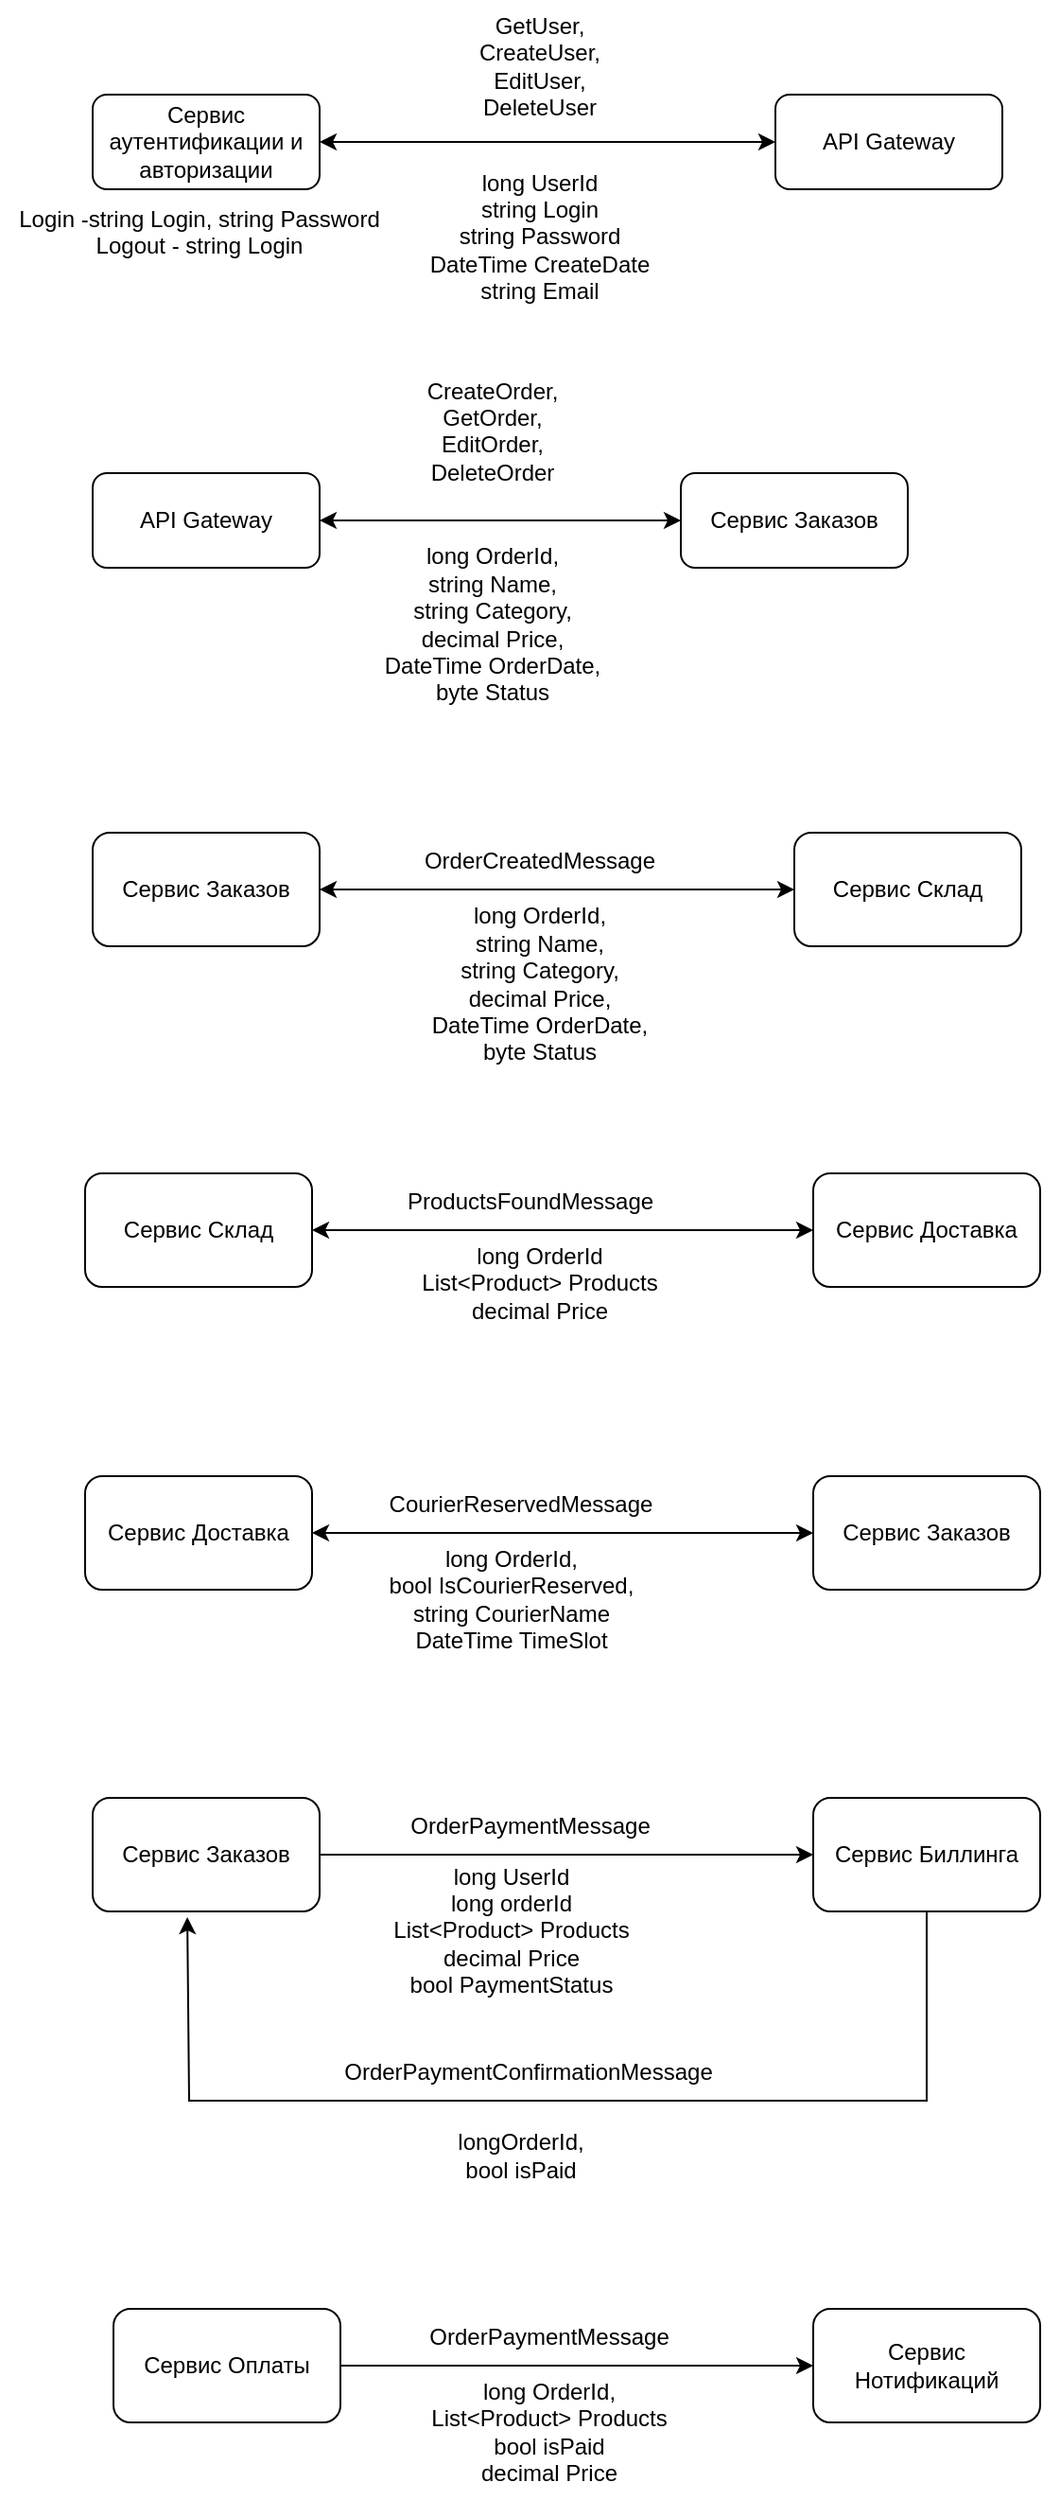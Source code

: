 <mxfile version="24.5.5" type="github">
  <diagram id="C5RBs43oDa-KdzZeNtuy" name="Page-1">
    <mxGraphModel dx="1434" dy="746" grid="1" gridSize="10" guides="1" tooltips="1" connect="1" arrows="1" fold="1" page="1" pageScale="1" pageWidth="827" pageHeight="1169" math="0" shadow="0">
      <root>
        <mxCell id="WIyWlLk6GJQsqaUBKTNV-0" />
        <mxCell id="WIyWlLk6GJQsqaUBKTNV-1" parent="WIyWlLk6GJQsqaUBKTNV-0" />
        <mxCell id="vXif_3IN8qVI8ytzE40H-0" value="API Gateway" style="rounded=1;whiteSpace=wrap;html=1;fontSize=12;glass=0;strokeWidth=1;shadow=0;" vertex="1" parent="WIyWlLk6GJQsqaUBKTNV-1">
          <mxGeometry x="440" y="100" width="120" height="50" as="geometry" />
        </mxCell>
        <mxCell id="vXif_3IN8qVI8ytzE40H-1" value="Сервис аутентификации и авторизации" style="rounded=1;whiteSpace=wrap;html=1;fontSize=12;glass=0;strokeWidth=1;shadow=0;" vertex="1" parent="WIyWlLk6GJQsqaUBKTNV-1">
          <mxGeometry x="79" y="100" width="120" height="50" as="geometry" />
        </mxCell>
        <mxCell id="vXif_3IN8qVI8ytzE40H-2" value="" style="endArrow=classic;startArrow=classic;html=1;rounded=0;exitX=1;exitY=0.5;exitDx=0;exitDy=0;entryX=0;entryY=0.5;entryDx=0;entryDy=0;" edge="1" parent="WIyWlLk6GJQsqaUBKTNV-1" source="vXif_3IN8qVI8ytzE40H-1" target="vXif_3IN8qVI8ytzE40H-0">
          <mxGeometry width="50" height="50" relative="1" as="geometry">
            <mxPoint x="390" y="210" as="sourcePoint" />
            <mxPoint x="440" y="160" as="targetPoint" />
          </mxGeometry>
        </mxCell>
        <mxCell id="vXif_3IN8qVI8ytzE40H-3" value="GetUser,&lt;div&gt;CreateUser,&lt;/div&gt;&lt;div&gt;EditUser,&lt;/div&gt;&lt;div&gt;DeleteUser&lt;/div&gt;" style="text;html=1;align=center;verticalAlign=middle;resizable=0;points=[];autosize=1;strokeColor=none;fillColor=none;" vertex="1" parent="WIyWlLk6GJQsqaUBKTNV-1">
          <mxGeometry x="270" y="50" width="90" height="70" as="geometry" />
        </mxCell>
        <mxCell id="vXif_3IN8qVI8ytzE40H-4" value="long UserId&lt;div&gt;string Login&lt;/div&gt;&lt;div&gt;string Password&lt;/div&gt;&lt;div&gt;DateTime CreateDate&lt;/div&gt;&lt;div&gt;string Email&lt;/div&gt;" style="text;html=1;align=center;verticalAlign=middle;resizable=0;points=[];autosize=1;strokeColor=none;fillColor=none;" vertex="1" parent="WIyWlLk6GJQsqaUBKTNV-1">
          <mxGeometry x="245" y="130" width="140" height="90" as="geometry" />
        </mxCell>
        <mxCell id="vXif_3IN8qVI8ytzE40H-5" value="Login -string Login, string Password&lt;div&gt;Logout - string Login&lt;br&gt;&lt;div&gt;&lt;br&gt;&lt;/div&gt;&lt;/div&gt;" style="text;html=1;align=center;verticalAlign=middle;resizable=0;points=[];autosize=1;strokeColor=none;fillColor=none;" vertex="1" parent="WIyWlLk6GJQsqaUBKTNV-1">
          <mxGeometry x="30" y="150" width="210" height="60" as="geometry" />
        </mxCell>
        <mxCell id="vXif_3IN8qVI8ytzE40H-6" value="API Gateway" style="rounded=1;whiteSpace=wrap;html=1;fontSize=12;glass=0;strokeWidth=1;shadow=0;" vertex="1" parent="WIyWlLk6GJQsqaUBKTNV-1">
          <mxGeometry x="79" y="300" width="120" height="50" as="geometry" />
        </mxCell>
        <mxCell id="vXif_3IN8qVI8ytzE40H-7" value="Сервис Заказов" style="rounded=1;whiteSpace=wrap;html=1;fontSize=12;glass=0;strokeWidth=1;shadow=0;" vertex="1" parent="WIyWlLk6GJQsqaUBKTNV-1">
          <mxGeometry x="390" y="300" width="120" height="50" as="geometry" />
        </mxCell>
        <mxCell id="vXif_3IN8qVI8ytzE40H-9" value="" style="endArrow=classic;startArrow=classic;html=1;rounded=0;exitX=1;exitY=0.5;exitDx=0;exitDy=0;entryX=0;entryY=0.5;entryDx=0;entryDy=0;" edge="1" parent="WIyWlLk6GJQsqaUBKTNV-1" source="vXif_3IN8qVI8ytzE40H-6" target="vXif_3IN8qVI8ytzE40H-7">
          <mxGeometry width="50" height="50" relative="1" as="geometry">
            <mxPoint x="210" y="310" as="sourcePoint" />
            <mxPoint x="260" y="260" as="targetPoint" />
          </mxGeometry>
        </mxCell>
        <mxCell id="vXif_3IN8qVI8ytzE40H-10" value="CreateOrder,&lt;div&gt;GetOrder,&lt;br&gt;&lt;div&gt;EditOrder,&lt;/div&gt;&lt;div&gt;DeleteOrder&lt;/div&gt;&lt;div&gt;&lt;br&gt;&lt;/div&gt;&lt;/div&gt;" style="text;html=1;align=center;verticalAlign=middle;resizable=0;points=[];autosize=1;strokeColor=none;fillColor=none;" vertex="1" parent="WIyWlLk6GJQsqaUBKTNV-1">
          <mxGeometry x="245" y="240" width="90" height="90" as="geometry" />
        </mxCell>
        <mxCell id="vXif_3IN8qVI8ytzE40H-11" value="long OrderId,&lt;div&gt;string Name,&lt;/div&gt;&lt;div&gt;string Category,&lt;/div&gt;&lt;div&gt;decimal Price,&lt;/div&gt;&lt;div&gt;DateTime OrderDate,&lt;/div&gt;&lt;div&gt;byte Status&lt;/div&gt;" style="text;html=1;align=center;verticalAlign=middle;resizable=0;points=[];autosize=1;strokeColor=none;fillColor=none;" vertex="1" parent="WIyWlLk6GJQsqaUBKTNV-1">
          <mxGeometry x="220" y="330" width="140" height="100" as="geometry" />
        </mxCell>
        <mxCell id="vXif_3IN8qVI8ytzE40H-12" value="Сервис Заказов" style="rounded=1;whiteSpace=wrap;html=1;fontSize=12;glass=0;strokeWidth=1;shadow=0;" vertex="1" parent="WIyWlLk6GJQsqaUBKTNV-1">
          <mxGeometry x="79" y="490" width="120" height="60" as="geometry" />
        </mxCell>
        <mxCell id="vXif_3IN8qVI8ytzE40H-13" value="Сервис Склад" style="rounded=1;whiteSpace=wrap;html=1;fontSize=12;glass=0;strokeWidth=1;shadow=0;" vertex="1" parent="WIyWlLk6GJQsqaUBKTNV-1">
          <mxGeometry x="450" y="490" width="120" height="60" as="geometry" />
        </mxCell>
        <mxCell id="vXif_3IN8qVI8ytzE40H-14" value="" style="endArrow=classic;startArrow=classic;html=1;rounded=0;exitX=1;exitY=0.5;exitDx=0;exitDy=0;entryX=0;entryY=0.5;entryDx=0;entryDy=0;" edge="1" parent="WIyWlLk6GJQsqaUBKTNV-1" source="vXif_3IN8qVI8ytzE40H-12" target="vXif_3IN8qVI8ytzE40H-13">
          <mxGeometry width="50" height="50" relative="1" as="geometry">
            <mxPoint x="210" y="510" as="sourcePoint" />
            <mxPoint x="260" y="460" as="targetPoint" />
          </mxGeometry>
        </mxCell>
        <mxCell id="vXif_3IN8qVI8ytzE40H-15" value="OrderCreatedMessage" style="text;html=1;align=center;verticalAlign=middle;resizable=0;points=[];autosize=1;strokeColor=none;fillColor=none;" vertex="1" parent="WIyWlLk6GJQsqaUBKTNV-1">
          <mxGeometry x="240" y="490" width="150" height="30" as="geometry" />
        </mxCell>
        <mxCell id="vXif_3IN8qVI8ytzE40H-16" value="long OrderId,&lt;div&gt;string Name,&lt;/div&gt;&lt;div&gt;string Category,&lt;/div&gt;&lt;div&gt;decimal Price,&lt;/div&gt;&lt;div&gt;DateTime OrderDate,&lt;/div&gt;&lt;div&gt;byte Status&lt;/div&gt;" style="text;html=1;align=center;verticalAlign=middle;resizable=0;points=[];autosize=1;strokeColor=none;fillColor=none;" vertex="1" parent="WIyWlLk6GJQsqaUBKTNV-1">
          <mxGeometry x="245" y="520" width="140" height="100" as="geometry" />
        </mxCell>
        <mxCell id="vXif_3IN8qVI8ytzE40H-17" value="Сервис Склад" style="rounded=1;whiteSpace=wrap;html=1;fontSize=12;glass=0;strokeWidth=1;shadow=0;" vertex="1" parent="WIyWlLk6GJQsqaUBKTNV-1">
          <mxGeometry x="75" y="670" width="120" height="60" as="geometry" />
        </mxCell>
        <mxCell id="vXif_3IN8qVI8ytzE40H-18" value="Сервис Доставка" style="rounded=1;whiteSpace=wrap;html=1;fontSize=12;glass=0;strokeWidth=1;shadow=0;" vertex="1" parent="WIyWlLk6GJQsqaUBKTNV-1">
          <mxGeometry x="460" y="670" width="120" height="60" as="geometry" />
        </mxCell>
        <mxCell id="vXif_3IN8qVI8ytzE40H-19" value="" style="endArrow=classic;startArrow=classic;html=1;rounded=0;entryX=0;entryY=0.5;entryDx=0;entryDy=0;exitX=1;exitY=0.5;exitDx=0;exitDy=0;" edge="1" parent="WIyWlLk6GJQsqaUBKTNV-1" source="vXif_3IN8qVI8ytzE40H-17" target="vXif_3IN8qVI8ytzE40H-18">
          <mxGeometry width="50" height="50" relative="1" as="geometry">
            <mxPoint x="200" y="700" as="sourcePoint" />
            <mxPoint x="460" y="530" as="targetPoint" />
          </mxGeometry>
        </mxCell>
        <mxCell id="vXif_3IN8qVI8ytzE40H-20" value="ProductsFoundMessage" style="text;html=1;align=center;verticalAlign=middle;resizable=0;points=[];autosize=1;strokeColor=none;fillColor=none;" vertex="1" parent="WIyWlLk6GJQsqaUBKTNV-1">
          <mxGeometry x="235" y="670" width="150" height="30" as="geometry" />
        </mxCell>
        <mxCell id="vXif_3IN8qVI8ytzE40H-21" value="&lt;div&gt;long OrderId&lt;/div&gt;List&amp;lt;Product&amp;gt; Products&lt;div&gt;decimal Price&lt;/div&gt;&lt;div&gt;&lt;br&gt;&lt;/div&gt;" style="text;html=1;align=center;verticalAlign=middle;resizable=0;points=[];autosize=1;strokeColor=none;fillColor=none;" vertex="1" parent="WIyWlLk6GJQsqaUBKTNV-1">
          <mxGeometry x="240" y="700" width="150" height="70" as="geometry" />
        </mxCell>
        <mxCell id="vXif_3IN8qVI8ytzE40H-22" value="Сервис Доставка" style="rounded=1;whiteSpace=wrap;html=1;fontSize=12;glass=0;strokeWidth=1;shadow=0;" vertex="1" parent="WIyWlLk6GJQsqaUBKTNV-1">
          <mxGeometry x="75" y="830" width="120" height="60" as="geometry" />
        </mxCell>
        <mxCell id="vXif_3IN8qVI8ytzE40H-23" value="Сервис Заказов" style="rounded=1;whiteSpace=wrap;html=1;fontSize=12;glass=0;strokeWidth=1;shadow=0;" vertex="1" parent="WIyWlLk6GJQsqaUBKTNV-1">
          <mxGeometry x="460" y="830" width="120" height="60" as="geometry" />
        </mxCell>
        <mxCell id="vXif_3IN8qVI8ytzE40H-24" value="" style="endArrow=classic;startArrow=classic;html=1;rounded=0;entryX=0;entryY=0.5;entryDx=0;entryDy=0;exitX=1;exitY=0.5;exitDx=0;exitDy=0;" edge="1" parent="WIyWlLk6GJQsqaUBKTNV-1" source="vXif_3IN8qVI8ytzE40H-22" target="vXif_3IN8qVI8ytzE40H-23">
          <mxGeometry width="50" height="50" relative="1" as="geometry">
            <mxPoint x="205" y="780" as="sourcePoint" />
            <mxPoint x="460" y="780" as="targetPoint" />
          </mxGeometry>
        </mxCell>
        <mxCell id="vXif_3IN8qVI8ytzE40H-25" value="CourierReservedMessage" style="text;html=1;align=center;verticalAlign=middle;resizable=0;points=[];autosize=1;strokeColor=none;fillColor=none;" vertex="1" parent="WIyWlLk6GJQsqaUBKTNV-1">
          <mxGeometry x="225" y="830" width="160" height="30" as="geometry" />
        </mxCell>
        <mxCell id="vXif_3IN8qVI8ytzE40H-26" value="long OrderId,&lt;div&gt;bool IsCourierReserved,&lt;/div&gt;&lt;div&gt;string CourierName&lt;/div&gt;&lt;div&gt;DateTime TimeSlot&lt;/div&gt;" style="text;html=1;align=center;verticalAlign=middle;resizable=0;points=[];autosize=1;strokeColor=none;fillColor=none;" vertex="1" parent="WIyWlLk6GJQsqaUBKTNV-1">
          <mxGeometry x="225" y="860" width="150" height="70" as="geometry" />
        </mxCell>
        <mxCell id="vXif_3IN8qVI8ytzE40H-27" value="Сервис Заказов" style="rounded=1;whiteSpace=wrap;html=1;fontSize=12;glass=0;strokeWidth=1;shadow=0;" vertex="1" parent="WIyWlLk6GJQsqaUBKTNV-1">
          <mxGeometry x="79" y="1000" width="120" height="60" as="geometry" />
        </mxCell>
        <mxCell id="vXif_3IN8qVI8ytzE40H-28" value="Сервис Биллинга" style="rounded=1;whiteSpace=wrap;html=1;fontSize=12;glass=0;strokeWidth=1;shadow=0;" vertex="1" parent="WIyWlLk6GJQsqaUBKTNV-1">
          <mxGeometry x="460" y="1000" width="120" height="60" as="geometry" />
        </mxCell>
        <mxCell id="vXif_3IN8qVI8ytzE40H-30" value="OrderPaymentMessage" style="text;html=1;align=center;verticalAlign=middle;resizable=0;points=[];autosize=1;strokeColor=none;fillColor=none;" vertex="1" parent="WIyWlLk6GJQsqaUBKTNV-1">
          <mxGeometry x="235" y="1000" width="150" height="30" as="geometry" />
        </mxCell>
        <mxCell id="vXif_3IN8qVI8ytzE40H-31" value="&lt;div&gt;long UserId&lt;/div&gt;long orderId&lt;div&gt;List&amp;lt;Product&amp;gt; Products&lt;br&gt;&lt;div&gt;decimal Price&lt;/div&gt;&lt;div&gt;bool PaymentStatus&lt;/div&gt;&lt;/div&gt;" style="text;html=1;align=center;verticalAlign=middle;resizable=0;points=[];autosize=1;strokeColor=none;fillColor=none;" vertex="1" parent="WIyWlLk6GJQsqaUBKTNV-1">
          <mxGeometry x="225" y="1025" width="150" height="90" as="geometry" />
        </mxCell>
        <mxCell id="vXif_3IN8qVI8ytzE40H-32" value="" style="endArrow=classic;html=1;rounded=0;exitX=1;exitY=0.5;exitDx=0;exitDy=0;" edge="1" parent="WIyWlLk6GJQsqaUBKTNV-1" source="vXif_3IN8qVI8ytzE40H-27" target="vXif_3IN8qVI8ytzE40H-28">
          <mxGeometry width="50" height="50" relative="1" as="geometry">
            <mxPoint x="210" y="1110" as="sourcePoint" />
            <mxPoint x="260" y="1060" as="targetPoint" />
          </mxGeometry>
        </mxCell>
        <mxCell id="vXif_3IN8qVI8ytzE40H-33" value="" style="endArrow=classic;html=1;rounded=0;exitX=0.5;exitY=1;exitDx=0;exitDy=0;entryX=0.417;entryY=1.05;entryDx=0;entryDy=0;entryPerimeter=0;" edge="1" parent="WIyWlLk6GJQsqaUBKTNV-1" source="vXif_3IN8qVI8ytzE40H-28" target="vXif_3IN8qVI8ytzE40H-27">
          <mxGeometry width="50" height="50" relative="1" as="geometry">
            <mxPoint x="210" y="1110" as="sourcePoint" />
            <mxPoint x="520" y="1200" as="targetPoint" />
            <Array as="points">
              <mxPoint x="520" y="1160" />
              <mxPoint x="310" y="1160" />
              <mxPoint x="130" y="1160" />
            </Array>
          </mxGeometry>
        </mxCell>
        <mxCell id="vXif_3IN8qVI8ytzE40H-34" value="OrderPaymentConfirmationMessage" style="text;html=1;align=center;verticalAlign=middle;resizable=0;points=[];autosize=1;strokeColor=none;fillColor=none;" vertex="1" parent="WIyWlLk6GJQsqaUBKTNV-1">
          <mxGeometry x="199" y="1130" width="220" height="30" as="geometry" />
        </mxCell>
        <mxCell id="vXif_3IN8qVI8ytzE40H-35" value="longOrderId,&lt;div&gt;bool isPaid&lt;/div&gt;" style="text;html=1;align=center;verticalAlign=middle;resizable=0;points=[];autosize=1;strokeColor=none;fillColor=none;" vertex="1" parent="WIyWlLk6GJQsqaUBKTNV-1">
          <mxGeometry x="260" y="1169" width="90" height="40" as="geometry" />
        </mxCell>
        <mxCell id="vXif_3IN8qVI8ytzE40H-36" value="Сервис Оплаты" style="rounded=1;whiteSpace=wrap;html=1;fontSize=12;glass=0;strokeWidth=1;shadow=0;" vertex="1" parent="WIyWlLk6GJQsqaUBKTNV-1">
          <mxGeometry x="90" y="1270" width="120" height="60" as="geometry" />
        </mxCell>
        <mxCell id="vXif_3IN8qVI8ytzE40H-37" value="Сервис Нотификаций" style="rounded=1;whiteSpace=wrap;html=1;fontSize=12;glass=0;strokeWidth=1;shadow=0;" vertex="1" parent="WIyWlLk6GJQsqaUBKTNV-1">
          <mxGeometry x="460" y="1270" width="120" height="60" as="geometry" />
        </mxCell>
        <mxCell id="vXif_3IN8qVI8ytzE40H-38" value="" style="endArrow=classic;html=1;rounded=0;exitX=1;exitY=0.5;exitDx=0;exitDy=0;entryX=0;entryY=0.5;entryDx=0;entryDy=0;" edge="1" parent="WIyWlLk6GJQsqaUBKTNV-1" source="vXif_3IN8qVI8ytzE40H-36" target="vXif_3IN8qVI8ytzE40H-37">
          <mxGeometry width="50" height="50" relative="1" as="geometry">
            <mxPoint x="210" y="1210" as="sourcePoint" />
            <mxPoint x="260" y="1160" as="targetPoint" />
          </mxGeometry>
        </mxCell>
        <mxCell id="vXif_3IN8qVI8ytzE40H-39" value="OrderPaymentMessage" style="text;html=1;align=center;verticalAlign=middle;resizable=0;points=[];autosize=1;strokeColor=none;fillColor=none;" vertex="1" parent="WIyWlLk6GJQsqaUBKTNV-1">
          <mxGeometry x="245" y="1270" width="150" height="30" as="geometry" />
        </mxCell>
        <mxCell id="vXif_3IN8qVI8ytzE40H-40" value="long OrderId,&lt;div&gt;List&amp;lt;Product&amp;gt; Products&lt;br&gt;&lt;div&gt;bool isPaid&lt;/div&gt;&lt;/div&gt;&lt;div&gt;decimal Price&lt;br&gt;&lt;/div&gt;" style="text;html=1;align=center;verticalAlign=middle;resizable=0;points=[];autosize=1;strokeColor=none;fillColor=none;" vertex="1" parent="WIyWlLk6GJQsqaUBKTNV-1">
          <mxGeometry x="245" y="1300" width="150" height="70" as="geometry" />
        </mxCell>
      </root>
    </mxGraphModel>
  </diagram>
</mxfile>
